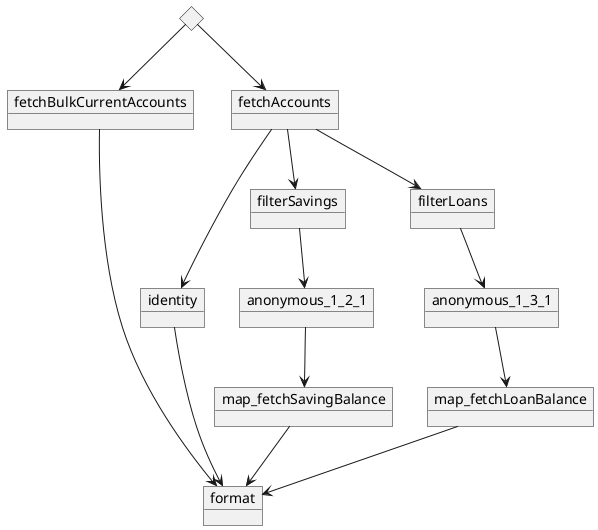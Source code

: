 @startuml

allowmixing
diamond root
object fetchBulkCurrentAccounts
object fetchAccounts
object identity
object filterSavings
object anonymous_1_2_1
object map_fetchSavingBalance
object filterLoans
object anonymous_1_3_1
object map_fetchLoanBalance
object format

root =-> fetchBulkCurrentAccounts
root --> fetchAccounts
fetchAccounts --> identity
fetchAccounts --> filterSavings
fetchAccounts --> filterLoans
filterSavings --> anonymous_1_2_1
anonymous_1_2_1 --> map_fetchSavingBalance
filterLoans --> anonymous_1_3_1
anonymous_1_3_1 --> map_fetchLoanBalance
identity --> format
map_fetchSavingBalance --> format
map_fetchLoanBalance --> format
fetchBulkCurrentAccounts --> format

@enduml